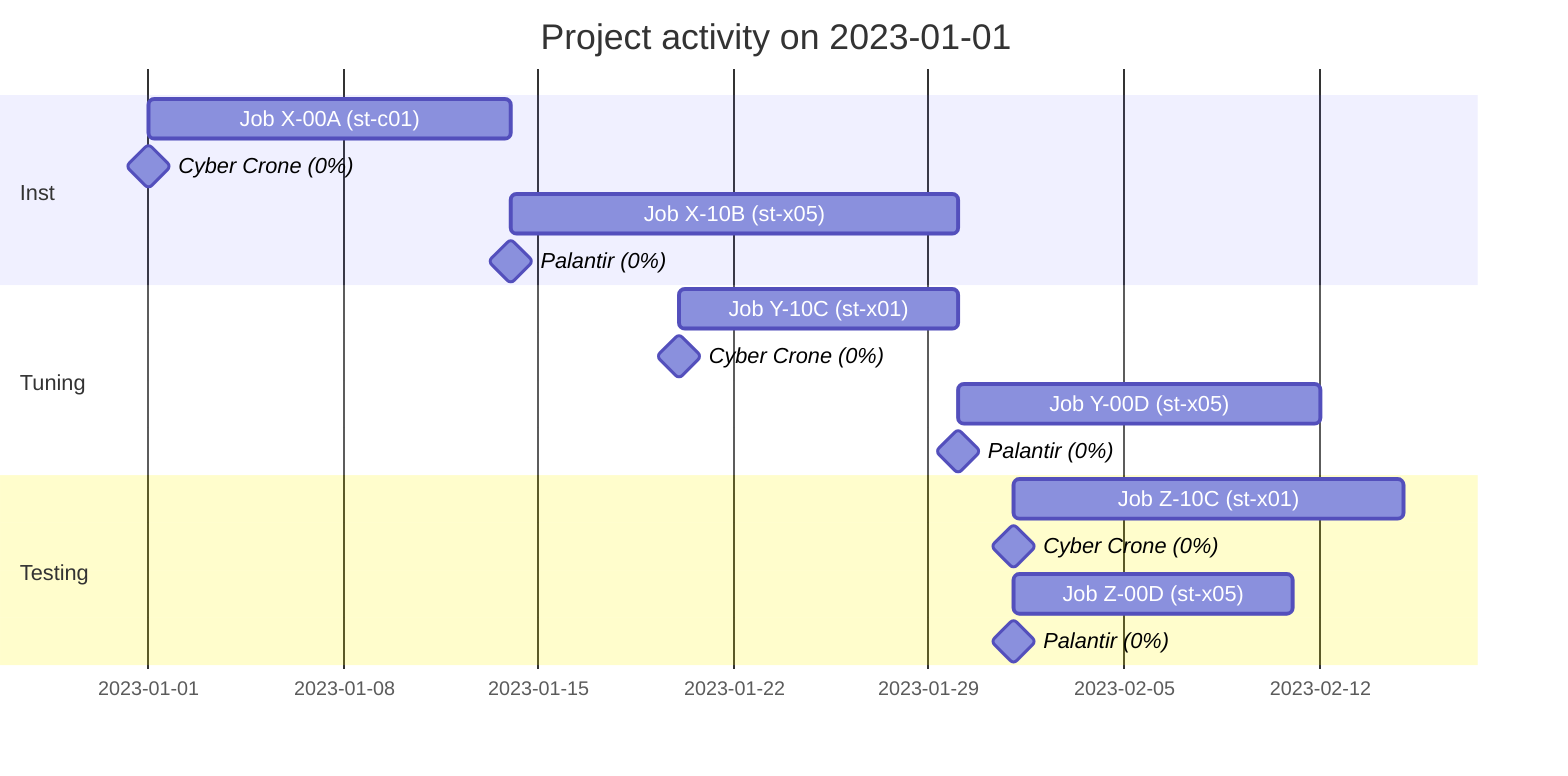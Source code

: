 gantt
  title Project activity on 2023-01-01
  dateFormat YYYY-MM-DD
  section Inst
    Job X-00A (st-c01)       :ins1, 2023-01-01, 2023-01-14
    Cyber Crone (0%)         :milestone, 2023-01-01, 1m
    Job X-10B (st-x05)       :after ins1, 2023-01-30
    Palantir (0%)            :milestone, 2023-01-14, 1m
  section Tuning
    Job Y-10C (st-x01)       :tuning1, 2023-01-20, 10d
    Cyber Crone (0%)          :milestone, 2023-01-20, 1m
    Job Y-00D (st-x05)       :after tuning1, 2023-02-12
    Palantir (0%)            :milestone, 2023-01-30, 1m
  section Testing
    Job Z-10C (st-x01)       :2023-02-01, 14d
    Cyber Crone (0%)         :milestone, 2023-02-01, 1m
    Job Z-00D (st-x05)       :10d
    Palantir (0%)            :milestone, 2023-02-01, 1m